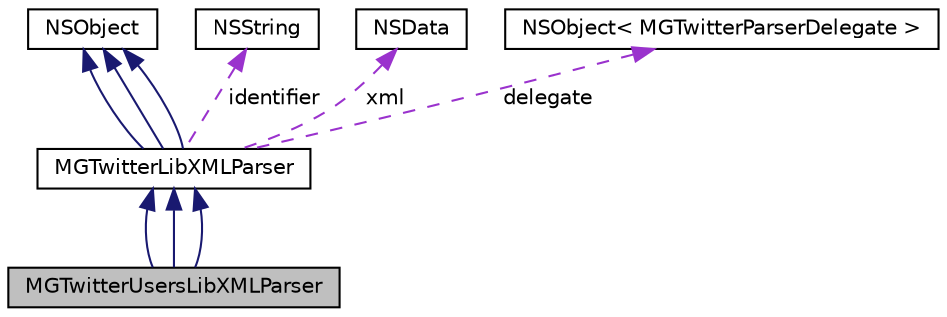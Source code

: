 digraph G
{
  edge [fontname="Helvetica",fontsize="10",labelfontname="Helvetica",labelfontsize="10"];
  node [fontname="Helvetica",fontsize="10",shape=record];
  Node1 [label="MGTwitterUsersLibXMLParser",height=0.2,width=0.4,color="black", fillcolor="grey75", style="filled" fontcolor="black"];
  Node2 -> Node1 [dir="back",color="midnightblue",fontsize="10",style="solid",fontname="Helvetica"];
  Node2 [label="MGTwitterLibXMLParser",height=0.2,width=0.4,color="black", fillcolor="white", style="filled",URL="$interface_m_g_twitter_lib_x_m_l_parser.html"];
  Node3 -> Node2 [dir="back",color="midnightblue",fontsize="10",style="solid",fontname="Helvetica"];
  Node3 [label="NSObject",height=0.2,width=0.4,color="black", fillcolor="white", style="filled",URL="$class_n_s_object.html"];
  Node3 -> Node2 [dir="back",color="midnightblue",fontsize="10",style="solid",fontname="Helvetica"];
  Node3 -> Node2 [dir="back",color="midnightblue",fontsize="10",style="solid",fontname="Helvetica"];
  Node4 -> Node2 [dir="back",color="darkorchid3",fontsize="10",style="dashed",label=" identifier" ,fontname="Helvetica"];
  Node4 [label="NSString",height=0.2,width=0.4,color="black", fillcolor="white", style="filled",URL="$class_n_s_string.html"];
  Node5 -> Node2 [dir="back",color="darkorchid3",fontsize="10",style="dashed",label=" xml" ,fontname="Helvetica"];
  Node5 [label="NSData",height=0.2,width=0.4,color="black", fillcolor="white", style="filled",URL="$class_n_s_data.html"];
  Node6 -> Node2 [dir="back",color="darkorchid3",fontsize="10",style="dashed",label=" delegate" ,fontname="Helvetica"];
  Node6 [label="NSObject\< MGTwitterParserDelegate \>",height=0.2,width=0.4,color="black", fillcolor="white", style="filled",URL="$class_n_s_object.html"];
  Node2 -> Node1 [dir="back",color="midnightblue",fontsize="10",style="solid",fontname="Helvetica"];
  Node2 -> Node1 [dir="back",color="midnightblue",fontsize="10",style="solid",fontname="Helvetica"];
}
